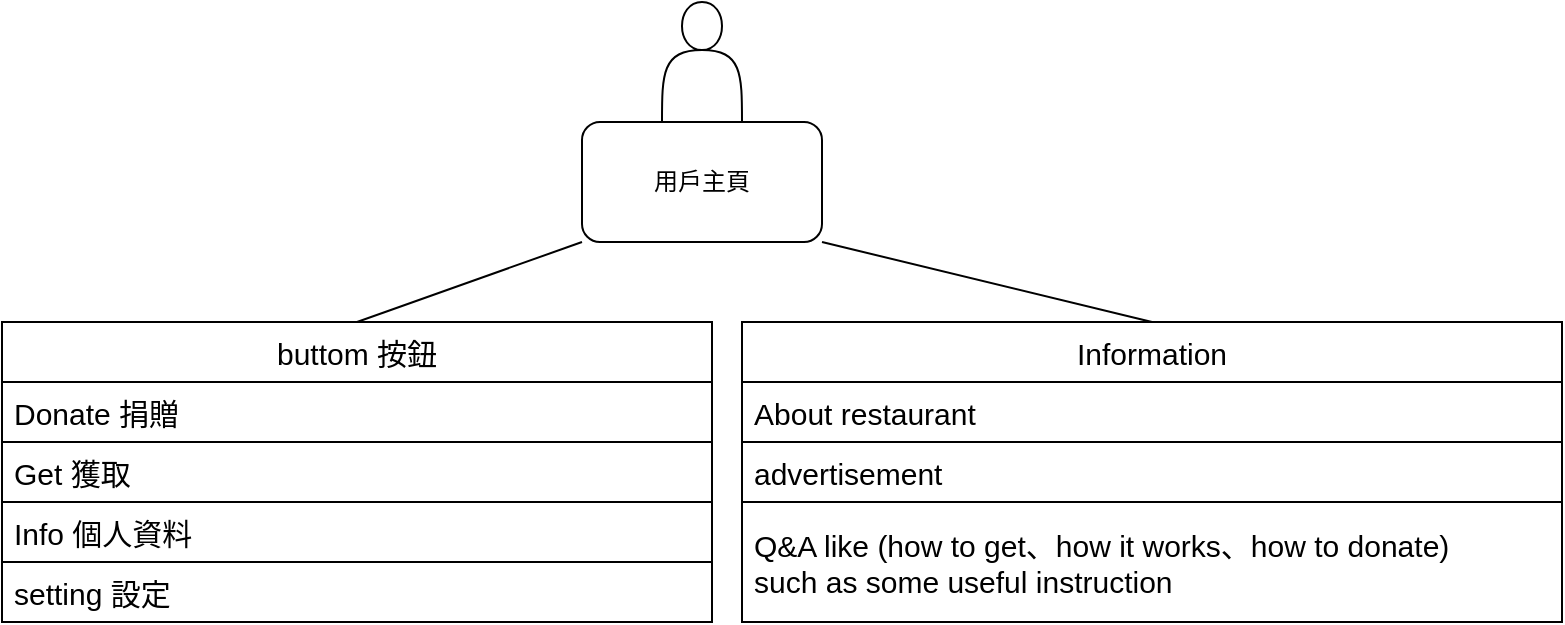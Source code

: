 <mxfile version="16.5.5" type="github">
  <diagram id="C5RBs43oDa-KdzZeNtuy" name="Page-1">
    <mxGraphModel dx="946" dy="565" grid="1" gridSize="10" guides="1" tooltips="1" connect="1" arrows="1" fold="1" page="1" pageScale="1" pageWidth="827" pageHeight="1169" math="0" shadow="0">
      <root>
        <mxCell id="WIyWlLk6GJQsqaUBKTNV-0" />
        <mxCell id="WIyWlLk6GJQsqaUBKTNV-1" parent="WIyWlLk6GJQsqaUBKTNV-0" />
        <mxCell id="49svFmV6--7aAt8_EuEi-13" value="buttom 按鈕" style="swimlane;fontStyle=0;childLayout=stackLayout;horizontal=1;startSize=30;horizontalStack=0;resizeParent=1;resizeParentMax=0;resizeLast=0;collapsible=1;marginBottom=0;fontSize=15;" vertex="1" parent="WIyWlLk6GJQsqaUBKTNV-1">
          <mxGeometry x="40" y="445" width="355" height="150" as="geometry" />
        </mxCell>
        <mxCell id="49svFmV6--7aAt8_EuEi-14" value="Donate 捐贈" style="text;strokeColor=default;fillColor=none;align=left;verticalAlign=middle;spacingLeft=4;spacingRight=4;overflow=hidden;points=[[0,0.5],[1,0.5]];portConstraint=eastwest;rotatable=0;fontSize=15;" vertex="1" parent="49svFmV6--7aAt8_EuEi-13">
          <mxGeometry y="30" width="355" height="30" as="geometry" />
        </mxCell>
        <mxCell id="49svFmV6--7aAt8_EuEi-15" value="Get 獲取" style="text;strokeColor=default;fillColor=none;align=left;verticalAlign=middle;spacingLeft=4;spacingRight=4;overflow=hidden;points=[[0,0.5],[1,0.5]];portConstraint=eastwest;rotatable=0;fontSize=15;" vertex="1" parent="49svFmV6--7aAt8_EuEi-13">
          <mxGeometry y="60" width="355" height="30" as="geometry" />
        </mxCell>
        <mxCell id="49svFmV6--7aAt8_EuEi-16" value="Info 個人資料" style="text;strokeColor=none;fillColor=none;align=left;verticalAlign=middle;spacingLeft=4;spacingRight=4;overflow=hidden;points=[[0,0.5],[1,0.5]];portConstraint=eastwest;rotatable=0;fontSize=15;" vertex="1" parent="49svFmV6--7aAt8_EuEi-13">
          <mxGeometry y="90" width="355" height="30" as="geometry" />
        </mxCell>
        <mxCell id="49svFmV6--7aAt8_EuEi-17" value="setting 設定" style="text;align=left;verticalAlign=middle;spacingLeft=4;spacingRight=4;overflow=hidden;points=[[0,0.5],[1,0.5]];portConstraint=eastwest;rotatable=0;fontSize=15;strokeColor=default;" vertex="1" parent="49svFmV6--7aAt8_EuEi-13">
          <mxGeometry y="120" width="355" height="30" as="geometry" />
        </mxCell>
        <mxCell id="49svFmV6--7aAt8_EuEi-18" value="用戶主頁" style="rounded=1;whiteSpace=wrap;html=1;" vertex="1" parent="WIyWlLk6GJQsqaUBKTNV-1">
          <mxGeometry x="330" y="345" width="120" height="60" as="geometry" />
        </mxCell>
        <mxCell id="49svFmV6--7aAt8_EuEi-19" value="" style="endArrow=none;html=1;rounded=0;entryX=0.5;entryY=0;entryDx=0;entryDy=0;exitX=0;exitY=1;exitDx=0;exitDy=0;" edge="1" parent="WIyWlLk6GJQsqaUBKTNV-1" source="49svFmV6--7aAt8_EuEi-18" target="49svFmV6--7aAt8_EuEi-13">
          <mxGeometry width="50" height="50" relative="1" as="geometry">
            <mxPoint x="390" y="445" as="sourcePoint" />
            <mxPoint x="390" y="465.711" as="targetPoint" />
          </mxGeometry>
        </mxCell>
        <mxCell id="49svFmV6--7aAt8_EuEi-20" value="Information" style="swimlane;fontStyle=0;childLayout=stackLayout;horizontal=1;startSize=30;horizontalStack=0;resizeParent=1;resizeParentMax=0;resizeLast=0;collapsible=1;marginBottom=0;fontSize=15;" vertex="1" parent="WIyWlLk6GJQsqaUBKTNV-1">
          <mxGeometry x="410" y="445" width="410" height="150" as="geometry" />
        </mxCell>
        <mxCell id="49svFmV6--7aAt8_EuEi-21" value="About restaurant" style="text;strokeColor=default;fillColor=none;align=left;verticalAlign=middle;spacingLeft=4;spacingRight=4;overflow=hidden;points=[[0,0.5],[1,0.5]];portConstraint=eastwest;rotatable=0;fontSize=15;" vertex="1" parent="49svFmV6--7aAt8_EuEi-20">
          <mxGeometry y="30" width="410" height="30" as="geometry" />
        </mxCell>
        <mxCell id="49svFmV6--7aAt8_EuEi-22" value="advertisement" style="text;align=left;verticalAlign=middle;spacingLeft=4;spacingRight=4;overflow=hidden;points=[[0,0.5],[1,0.5]];portConstraint=eastwest;rotatable=0;fontSize=15;" vertex="1" parent="49svFmV6--7aAt8_EuEi-20">
          <mxGeometry y="60" width="410" height="30" as="geometry" />
        </mxCell>
        <mxCell id="49svFmV6--7aAt8_EuEi-23" value="Q&amp;A like (how to get、how it works、how to donate)&#xa;such as some useful instruction " style="text;align=left;verticalAlign=middle;spacingLeft=4;spacingRight=4;overflow=hidden;points=[[0,0.5],[1,0.5]];portConstraint=eastwest;rotatable=0;fontSize=15;strokeColor=default;" vertex="1" parent="49svFmV6--7aAt8_EuEi-20">
          <mxGeometry y="90" width="410" height="60" as="geometry" />
        </mxCell>
        <mxCell id="49svFmV6--7aAt8_EuEi-24" value="" style="endArrow=none;html=1;rounded=0;fontSize=15;exitX=0.5;exitY=0;exitDx=0;exitDy=0;entryX=1;entryY=1;entryDx=0;entryDy=0;" edge="1" parent="WIyWlLk6GJQsqaUBKTNV-1" source="49svFmV6--7aAt8_EuEi-20" target="49svFmV6--7aAt8_EuEi-18">
          <mxGeometry width="50" height="50" relative="1" as="geometry">
            <mxPoint x="450" y="445" as="sourcePoint" />
            <mxPoint x="500" y="395" as="targetPoint" />
          </mxGeometry>
        </mxCell>
        <mxCell id="49svFmV6--7aAt8_EuEi-25" value="" style="shape=actor;whiteSpace=wrap;html=1;fontSize=15;strokeColor=default;" vertex="1" parent="WIyWlLk6GJQsqaUBKTNV-1">
          <mxGeometry x="370" y="285" width="40" height="60" as="geometry" />
        </mxCell>
      </root>
    </mxGraphModel>
  </diagram>
</mxfile>
